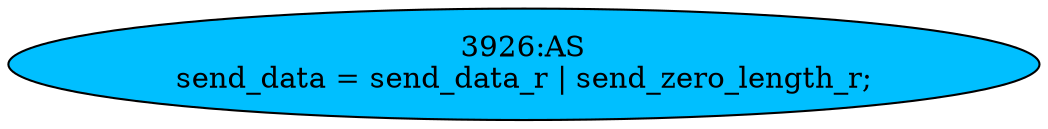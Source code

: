 strict digraph "" {
	node [label="\N"];
	"3926:AS"	 [ast="<pyverilog.vparser.ast.Assign object at 0x7f13b5599050>",
		def_var="['send_data']",
		fillcolor=deepskyblue,
		label="3926:AS
send_data = send_data_r | send_zero_length_r;",
		statements="[]",
		style=filled,
		typ=Assign,
		use_var="['send_data_r', 'send_zero_length_r']"];
}
